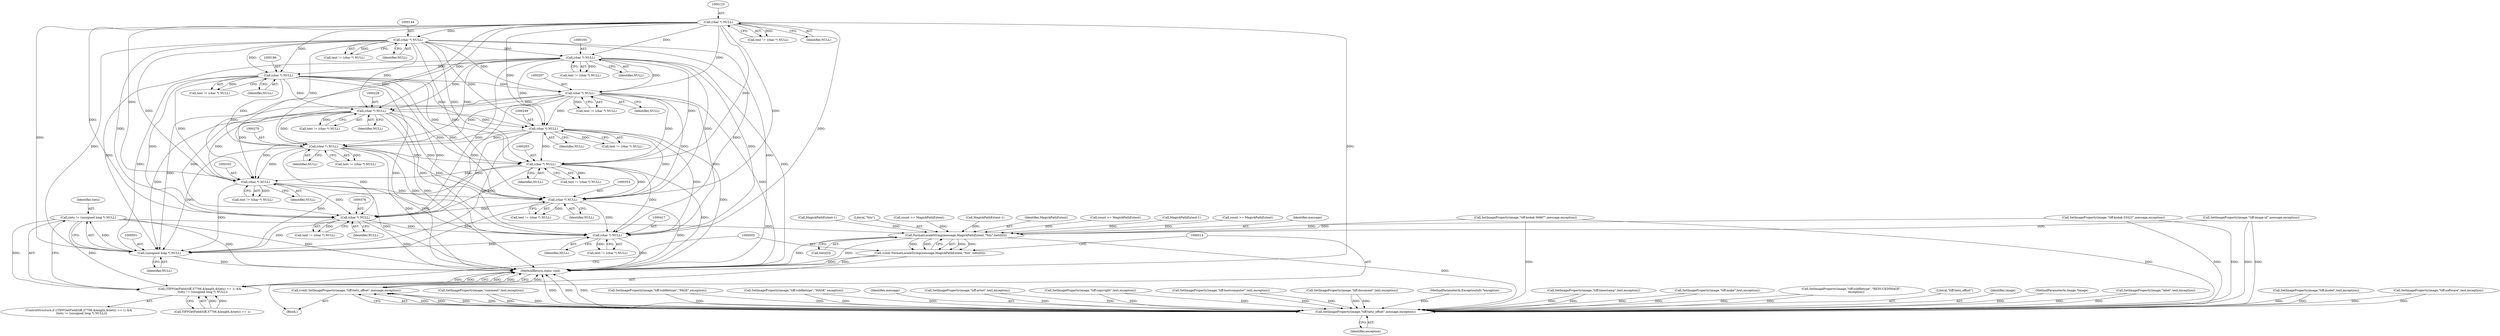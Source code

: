 digraph "0_ImageMagick_b61d35eaccc0a7ddeff8a1c3abfcd0a43ccf210b_0@pointer" {
"1000498" [label="(Call,tietz != (unsigned long *) NULL)"];
"1000500" [label="(Call,(unsigned long *) NULL)"];
"1000185" [label="(Call,(char *) NULL)"];
"1000164" [label="(Call,(char *) NULL)"];
"1000143" [label="(Call,(char *) NULL)"];
"1000122" [label="(Call,(char *) NULL)"];
"1000292" [label="(Call,(char *) NULL)"];
"1000227" [label="(Call,(char *) NULL)"];
"1000206" [label="(Call,(char *) NULL)"];
"1000248" [label="(Call,(char *) NULL)"];
"1000269" [label="(Call,(char *) NULL)"];
"1000416" [label="(Call,(char *) NULL)"];
"1000375" [label="(Call,(char *) NULL)"];
"1000331" [label="(Call,(char *) NULL)"];
"1000352" [label="(Call,(char *) NULL)"];
"1000488" [label="(Call,(TIFFGetField(tiff,37706,&length,&tietz) == 1) &&\n      (tietz != (unsigned long *) NULL))"];
"1000506" [label="(Call,FormatLocaleString(message,MagickPathExtent,\"%lu\",tietz[0]))"];
"1000504" [label="(Call,(void) FormatLocaleString(message,MagickPathExtent,\"%lu\",tietz[0]))"];
"1000515" [label="(Call,SetImageProperty(image,\"tiff:tietz_offset\",message,exception))"];
"1000513" [label="(Call,(void) SetImageProperty(image,\"tiff:tietz_offset\",message,exception))"];
"1000274" [label="(Call,SetImageProperty(image,\"tiff:model\",text,exception))"];
"1000357" [label="(Call,SetImageProperty(image,\"tiff:software\",text,exception))"];
"1000250" [label="(Identifier,NULL)"];
"1000498" [label="(Call,tietz != (unsigned long *) NULL)"];
"1000232" [label="(Call,SetImageProperty(image,\"comment\",text,exception))"];
"1000297" [label="(Call,count >= MagickPathExtent)"];
"1000229" [label="(Identifier,NULL)"];
"1000292" [label="(Call,(char *) NULL)"];
"1000143" [label="(Call,(char *) NULL)"];
"1000377" [label="(Identifier,NULL)"];
"1000439" [label="(Call,SetImageProperty(image,\"tiff:kodak-36867\",message,exception))"];
"1000504" [label="(Call,(void) FormatLocaleString(message,MagickPathExtent,\"%lu\",tietz[0]))"];
"1000398" [label="(Call,SetImageProperty(image,\"tiff:kodak-33423\",message,exception))"];
"1000426" [label="(Call,MagickPathExtent-1)"];
"1000469" [label="(Call,SetImageProperty(image,\"tiff:subfiletype\",\"PAGE\",exception))"];
"1000487" [label="(ControlStructure,if ((TIFFGetField(tiff,37706,&length,&tietz) == 1) &&\n      (tietz != (unsigned long *) NULL)))"];
"1000183" [label="(Call,text != (char *) NULL)"];
"1000508" [label="(Identifier,MagickPathExtent)"];
"1000479" [label="(Call,SetImageProperty(image,\"tiff:subfiletype\",\"MASK\",exception))"];
"1000380" [label="(Call,count >= MagickPathExtent)"];
"1000515" [label="(Call,SetImageProperty(image,\"tiff:tietz_offset\",message,exception))"];
"1000185" [label="(Call,(char *) NULL)"];
"1000166" [label="(Identifier,NULL)"];
"1000518" [label="(Identifier,message)"];
"1000373" [label="(Call,text != (char *) NULL)"];
"1000294" [label="(Identifier,NULL)"];
"1000127" [label="(Call,SetImageProperty(image,\"tiff:artist\",text,exception))"];
"1000499" [label="(Identifier,tietz)"];
"1000148" [label="(Call,SetImageProperty(image,\"tiff:copyright\",text,exception))"];
"1000211" [label="(Call,SetImageProperty(image,\"tiff:hostcomputer\",text,exception))"];
"1000418" [label="(Identifier,NULL)"];
"1000290" [label="(Call,text != (char *) NULL)"];
"1000329" [label="(Call,text != (char *) NULL)"];
"1000510" [label="(Call,tietz[0])"];
"1000350" [label="(Call,text != (char *) NULL)"];
"1000164" [label="(Call,(char *) NULL)"];
"1000503" [label="(Block,)"];
"1000385" [label="(Call,MagickPathExtent-1)"];
"1000190" [label="(Call,SetImageProperty(image,\"tiff:document\",text,exception))"];
"1000141" [label="(Call,text != (char *) NULL)"];
"1000375" [label="(Call,(char *) NULL)"];
"1000488" [label="(Call,(TIFFGetField(tiff,37706,&length,&tietz) == 1) &&\n      (tietz != (unsigned long *) NULL))"];
"1000267" [label="(Call,text != (char *) NULL)"];
"1000421" [label="(Call,count >= MagickPathExtent)"];
"1000333" [label="(Identifier,NULL)"];
"1000354" [label="(Identifier,NULL)"];
"1000507" [label="(Identifier,message)"];
"1000520" [label="(MethodReturn,static void)"];
"1000103" [label="(MethodParameterIn,ExceptionInfo *exception)"];
"1000352" [label="(Call,(char *) NULL)"];
"1000302" [label="(Call,MagickPathExtent-1)"];
"1000225" [label="(Call,text != (char *) NULL)"];
"1000187" [label="(Identifier,NULL)"];
"1000315" [label="(Call,SetImageProperty(image,\"tiff:image-id\",message,exception))"];
"1000122" [label="(Call,(char *) NULL)"];
"1000169" [label="(Call,SetImageProperty(image,\"tiff:timestamp\",text,exception))"];
"1000206" [label="(Call,(char *) NULL)"];
"1000519" [label="(Identifier,exception)"];
"1000253" [label="(Call,SetImageProperty(image,\"tiff:make\",text,exception))"];
"1000120" [label="(Call,text != (char *) NULL)"];
"1000513" [label="(Call,(void) SetImageProperty(image,\"tiff:tietz_offset\",message,exception))"];
"1000509" [label="(Literal,\"%lu\")"];
"1000124" [label="(Identifier,NULL)"];
"1000248" [label="(Call,(char *) NULL)"];
"1000246" [label="(Call,text != (char *) NULL)"];
"1000459" [label="(Call,SetImageProperty(image,\"tiff:subfiletype\",\"REDUCEDIMAGE\",\n          exception))"];
"1000269" [label="(Call,(char *) NULL)"];
"1000331" [label="(Call,(char *) NULL)"];
"1000162" [label="(Call,text != (char *) NULL)"];
"1000271" [label="(Identifier,NULL)"];
"1000416" [label="(Call,(char *) NULL)"];
"1000204" [label="(Call,text != (char *) NULL)"];
"1000500" [label="(Call,(unsigned long *) NULL)"];
"1000517" [label="(Literal,\"tiff:tietz_offset\")"];
"1000506" [label="(Call,FormatLocaleString(message,MagickPathExtent,\"%lu\",tietz[0]))"];
"1000516" [label="(Identifier,image)"];
"1000489" [label="(Call,TIFFGetField(tiff,37706,&length,&tietz) == 1)"];
"1000502" [label="(Identifier,NULL)"];
"1000102" [label="(MethodParameterIn,Image *image)"];
"1000208" [label="(Identifier,NULL)"];
"1000227" [label="(Call,(char *) NULL)"];
"1000145" [label="(Identifier,NULL)"];
"1000414" [label="(Call,text != (char *) NULL)"];
"1000336" [label="(Call,SetImageProperty(image,\"label\",text,exception))"];
"1000498" -> "1000488"  [label="AST: "];
"1000498" -> "1000500"  [label="CFG: "];
"1000499" -> "1000498"  [label="AST: "];
"1000500" -> "1000498"  [label="AST: "];
"1000488" -> "1000498"  [label="CFG: "];
"1000498" -> "1000520"  [label="DDG: "];
"1000498" -> "1000520"  [label="DDG: "];
"1000498" -> "1000488"  [label="DDG: "];
"1000498" -> "1000488"  [label="DDG: "];
"1000500" -> "1000498"  [label="DDG: "];
"1000498" -> "1000506"  [label="DDG: "];
"1000500" -> "1000502"  [label="CFG: "];
"1000501" -> "1000500"  [label="AST: "];
"1000502" -> "1000500"  [label="AST: "];
"1000500" -> "1000520"  [label="DDG: "];
"1000185" -> "1000500"  [label="DDG: "];
"1000292" -> "1000500"  [label="DDG: "];
"1000164" -> "1000500"  [label="DDG: "];
"1000227" -> "1000500"  [label="DDG: "];
"1000206" -> "1000500"  [label="DDG: "];
"1000416" -> "1000500"  [label="DDG: "];
"1000143" -> "1000500"  [label="DDG: "];
"1000269" -> "1000500"  [label="DDG: "];
"1000122" -> "1000500"  [label="DDG: "];
"1000375" -> "1000500"  [label="DDG: "];
"1000331" -> "1000500"  [label="DDG: "];
"1000352" -> "1000500"  [label="DDG: "];
"1000248" -> "1000500"  [label="DDG: "];
"1000185" -> "1000183"  [label="AST: "];
"1000185" -> "1000187"  [label="CFG: "];
"1000186" -> "1000185"  [label="AST: "];
"1000187" -> "1000185"  [label="AST: "];
"1000183" -> "1000185"  [label="CFG: "];
"1000185" -> "1000520"  [label="DDG: "];
"1000185" -> "1000183"  [label="DDG: "];
"1000164" -> "1000185"  [label="DDG: "];
"1000143" -> "1000185"  [label="DDG: "];
"1000122" -> "1000185"  [label="DDG: "];
"1000185" -> "1000206"  [label="DDG: "];
"1000185" -> "1000227"  [label="DDG: "];
"1000185" -> "1000248"  [label="DDG: "];
"1000185" -> "1000269"  [label="DDG: "];
"1000185" -> "1000292"  [label="DDG: "];
"1000185" -> "1000331"  [label="DDG: "];
"1000185" -> "1000352"  [label="DDG: "];
"1000185" -> "1000375"  [label="DDG: "];
"1000185" -> "1000416"  [label="DDG: "];
"1000164" -> "1000162"  [label="AST: "];
"1000164" -> "1000166"  [label="CFG: "];
"1000165" -> "1000164"  [label="AST: "];
"1000166" -> "1000164"  [label="AST: "];
"1000162" -> "1000164"  [label="CFG: "];
"1000164" -> "1000520"  [label="DDG: "];
"1000164" -> "1000162"  [label="DDG: "];
"1000143" -> "1000164"  [label="DDG: "];
"1000122" -> "1000164"  [label="DDG: "];
"1000164" -> "1000206"  [label="DDG: "];
"1000164" -> "1000227"  [label="DDG: "];
"1000164" -> "1000248"  [label="DDG: "];
"1000164" -> "1000269"  [label="DDG: "];
"1000164" -> "1000292"  [label="DDG: "];
"1000164" -> "1000331"  [label="DDG: "];
"1000164" -> "1000352"  [label="DDG: "];
"1000164" -> "1000375"  [label="DDG: "];
"1000164" -> "1000416"  [label="DDG: "];
"1000143" -> "1000141"  [label="AST: "];
"1000143" -> "1000145"  [label="CFG: "];
"1000144" -> "1000143"  [label="AST: "];
"1000145" -> "1000143"  [label="AST: "];
"1000141" -> "1000143"  [label="CFG: "];
"1000143" -> "1000520"  [label="DDG: "];
"1000143" -> "1000141"  [label="DDG: "];
"1000122" -> "1000143"  [label="DDG: "];
"1000143" -> "1000206"  [label="DDG: "];
"1000143" -> "1000227"  [label="DDG: "];
"1000143" -> "1000248"  [label="DDG: "];
"1000143" -> "1000269"  [label="DDG: "];
"1000143" -> "1000292"  [label="DDG: "];
"1000143" -> "1000331"  [label="DDG: "];
"1000143" -> "1000352"  [label="DDG: "];
"1000143" -> "1000375"  [label="DDG: "];
"1000143" -> "1000416"  [label="DDG: "];
"1000122" -> "1000120"  [label="AST: "];
"1000122" -> "1000124"  [label="CFG: "];
"1000123" -> "1000122"  [label="AST: "];
"1000124" -> "1000122"  [label="AST: "];
"1000120" -> "1000122"  [label="CFG: "];
"1000122" -> "1000520"  [label="DDG: "];
"1000122" -> "1000120"  [label="DDG: "];
"1000122" -> "1000206"  [label="DDG: "];
"1000122" -> "1000227"  [label="DDG: "];
"1000122" -> "1000248"  [label="DDG: "];
"1000122" -> "1000269"  [label="DDG: "];
"1000122" -> "1000292"  [label="DDG: "];
"1000122" -> "1000331"  [label="DDG: "];
"1000122" -> "1000352"  [label="DDG: "];
"1000122" -> "1000375"  [label="DDG: "];
"1000122" -> "1000416"  [label="DDG: "];
"1000292" -> "1000290"  [label="AST: "];
"1000292" -> "1000294"  [label="CFG: "];
"1000293" -> "1000292"  [label="AST: "];
"1000294" -> "1000292"  [label="AST: "];
"1000290" -> "1000292"  [label="CFG: "];
"1000292" -> "1000520"  [label="DDG: "];
"1000292" -> "1000290"  [label="DDG: "];
"1000227" -> "1000292"  [label="DDG: "];
"1000206" -> "1000292"  [label="DDG: "];
"1000248" -> "1000292"  [label="DDG: "];
"1000269" -> "1000292"  [label="DDG: "];
"1000292" -> "1000331"  [label="DDG: "];
"1000292" -> "1000352"  [label="DDG: "];
"1000292" -> "1000375"  [label="DDG: "];
"1000292" -> "1000416"  [label="DDG: "];
"1000227" -> "1000225"  [label="AST: "];
"1000227" -> "1000229"  [label="CFG: "];
"1000228" -> "1000227"  [label="AST: "];
"1000229" -> "1000227"  [label="AST: "];
"1000225" -> "1000227"  [label="CFG: "];
"1000227" -> "1000520"  [label="DDG: "];
"1000227" -> "1000225"  [label="DDG: "];
"1000206" -> "1000227"  [label="DDG: "];
"1000227" -> "1000248"  [label="DDG: "];
"1000227" -> "1000269"  [label="DDG: "];
"1000227" -> "1000331"  [label="DDG: "];
"1000227" -> "1000352"  [label="DDG: "];
"1000227" -> "1000375"  [label="DDG: "];
"1000227" -> "1000416"  [label="DDG: "];
"1000206" -> "1000204"  [label="AST: "];
"1000206" -> "1000208"  [label="CFG: "];
"1000207" -> "1000206"  [label="AST: "];
"1000208" -> "1000206"  [label="AST: "];
"1000204" -> "1000206"  [label="CFG: "];
"1000206" -> "1000520"  [label="DDG: "];
"1000206" -> "1000204"  [label="DDG: "];
"1000206" -> "1000248"  [label="DDG: "];
"1000206" -> "1000269"  [label="DDG: "];
"1000206" -> "1000331"  [label="DDG: "];
"1000206" -> "1000352"  [label="DDG: "];
"1000206" -> "1000375"  [label="DDG: "];
"1000206" -> "1000416"  [label="DDG: "];
"1000248" -> "1000246"  [label="AST: "];
"1000248" -> "1000250"  [label="CFG: "];
"1000249" -> "1000248"  [label="AST: "];
"1000250" -> "1000248"  [label="AST: "];
"1000246" -> "1000248"  [label="CFG: "];
"1000248" -> "1000520"  [label="DDG: "];
"1000248" -> "1000246"  [label="DDG: "];
"1000248" -> "1000269"  [label="DDG: "];
"1000248" -> "1000331"  [label="DDG: "];
"1000248" -> "1000352"  [label="DDG: "];
"1000248" -> "1000375"  [label="DDG: "];
"1000248" -> "1000416"  [label="DDG: "];
"1000269" -> "1000267"  [label="AST: "];
"1000269" -> "1000271"  [label="CFG: "];
"1000270" -> "1000269"  [label="AST: "];
"1000271" -> "1000269"  [label="AST: "];
"1000267" -> "1000269"  [label="CFG: "];
"1000269" -> "1000520"  [label="DDG: "];
"1000269" -> "1000267"  [label="DDG: "];
"1000269" -> "1000331"  [label="DDG: "];
"1000269" -> "1000352"  [label="DDG: "];
"1000269" -> "1000375"  [label="DDG: "];
"1000269" -> "1000416"  [label="DDG: "];
"1000416" -> "1000414"  [label="AST: "];
"1000416" -> "1000418"  [label="CFG: "];
"1000417" -> "1000416"  [label="AST: "];
"1000418" -> "1000416"  [label="AST: "];
"1000414" -> "1000416"  [label="CFG: "];
"1000416" -> "1000520"  [label="DDG: "];
"1000416" -> "1000414"  [label="DDG: "];
"1000375" -> "1000416"  [label="DDG: "];
"1000331" -> "1000416"  [label="DDG: "];
"1000352" -> "1000416"  [label="DDG: "];
"1000375" -> "1000373"  [label="AST: "];
"1000375" -> "1000377"  [label="CFG: "];
"1000376" -> "1000375"  [label="AST: "];
"1000377" -> "1000375"  [label="AST: "];
"1000373" -> "1000375"  [label="CFG: "];
"1000375" -> "1000520"  [label="DDG: "];
"1000375" -> "1000373"  [label="DDG: "];
"1000331" -> "1000375"  [label="DDG: "];
"1000352" -> "1000375"  [label="DDG: "];
"1000331" -> "1000329"  [label="AST: "];
"1000331" -> "1000333"  [label="CFG: "];
"1000332" -> "1000331"  [label="AST: "];
"1000333" -> "1000331"  [label="AST: "];
"1000329" -> "1000331"  [label="CFG: "];
"1000331" -> "1000520"  [label="DDG: "];
"1000331" -> "1000329"  [label="DDG: "];
"1000331" -> "1000352"  [label="DDG: "];
"1000352" -> "1000350"  [label="AST: "];
"1000352" -> "1000354"  [label="CFG: "];
"1000353" -> "1000352"  [label="AST: "];
"1000354" -> "1000352"  [label="AST: "];
"1000350" -> "1000352"  [label="CFG: "];
"1000352" -> "1000520"  [label="DDG: "];
"1000352" -> "1000350"  [label="DDG: "];
"1000488" -> "1000487"  [label="AST: "];
"1000488" -> "1000489"  [label="CFG: "];
"1000489" -> "1000488"  [label="AST: "];
"1000505" -> "1000488"  [label="CFG: "];
"1000520" -> "1000488"  [label="CFG: "];
"1000488" -> "1000520"  [label="DDG: "];
"1000488" -> "1000520"  [label="DDG: "];
"1000488" -> "1000520"  [label="DDG: "];
"1000489" -> "1000488"  [label="DDG: "];
"1000489" -> "1000488"  [label="DDG: "];
"1000506" -> "1000504"  [label="AST: "];
"1000506" -> "1000510"  [label="CFG: "];
"1000507" -> "1000506"  [label="AST: "];
"1000508" -> "1000506"  [label="AST: "];
"1000509" -> "1000506"  [label="AST: "];
"1000510" -> "1000506"  [label="AST: "];
"1000504" -> "1000506"  [label="CFG: "];
"1000506" -> "1000520"  [label="DDG: "];
"1000506" -> "1000520"  [label="DDG: "];
"1000506" -> "1000504"  [label="DDG: "];
"1000506" -> "1000504"  [label="DDG: "];
"1000506" -> "1000504"  [label="DDG: "];
"1000506" -> "1000504"  [label="DDG: "];
"1000439" -> "1000506"  [label="DDG: "];
"1000315" -> "1000506"  [label="DDG: "];
"1000398" -> "1000506"  [label="DDG: "];
"1000426" -> "1000506"  [label="DDG: "];
"1000302" -> "1000506"  [label="DDG: "];
"1000297" -> "1000506"  [label="DDG: "];
"1000421" -> "1000506"  [label="DDG: "];
"1000380" -> "1000506"  [label="DDG: "];
"1000385" -> "1000506"  [label="DDG: "];
"1000506" -> "1000515"  [label="DDG: "];
"1000504" -> "1000503"  [label="AST: "];
"1000505" -> "1000504"  [label="AST: "];
"1000514" -> "1000504"  [label="CFG: "];
"1000504" -> "1000520"  [label="DDG: "];
"1000504" -> "1000520"  [label="DDG: "];
"1000515" -> "1000513"  [label="AST: "];
"1000515" -> "1000519"  [label="CFG: "];
"1000516" -> "1000515"  [label="AST: "];
"1000517" -> "1000515"  [label="AST: "];
"1000518" -> "1000515"  [label="AST: "];
"1000519" -> "1000515"  [label="AST: "];
"1000513" -> "1000515"  [label="CFG: "];
"1000515" -> "1000520"  [label="DDG: "];
"1000515" -> "1000520"  [label="DDG: "];
"1000515" -> "1000520"  [label="DDG: "];
"1000515" -> "1000513"  [label="DDG: "];
"1000515" -> "1000513"  [label="DDG: "];
"1000515" -> "1000513"  [label="DDG: "];
"1000515" -> "1000513"  [label="DDG: "];
"1000459" -> "1000515"  [label="DDG: "];
"1000459" -> "1000515"  [label="DDG: "];
"1000439" -> "1000515"  [label="DDG: "];
"1000439" -> "1000515"  [label="DDG: "];
"1000315" -> "1000515"  [label="DDG: "];
"1000315" -> "1000515"  [label="DDG: "];
"1000253" -> "1000515"  [label="DDG: "];
"1000253" -> "1000515"  [label="DDG: "];
"1000190" -> "1000515"  [label="DDG: "];
"1000190" -> "1000515"  [label="DDG: "];
"1000148" -> "1000515"  [label="DDG: "];
"1000148" -> "1000515"  [label="DDG: "];
"1000211" -> "1000515"  [label="DDG: "];
"1000211" -> "1000515"  [label="DDG: "];
"1000169" -> "1000515"  [label="DDG: "];
"1000169" -> "1000515"  [label="DDG: "];
"1000127" -> "1000515"  [label="DDG: "];
"1000127" -> "1000515"  [label="DDG: "];
"1000469" -> "1000515"  [label="DDG: "];
"1000469" -> "1000515"  [label="DDG: "];
"1000336" -> "1000515"  [label="DDG: "];
"1000336" -> "1000515"  [label="DDG: "];
"1000398" -> "1000515"  [label="DDG: "];
"1000398" -> "1000515"  [label="DDG: "];
"1000274" -> "1000515"  [label="DDG: "];
"1000274" -> "1000515"  [label="DDG: "];
"1000232" -> "1000515"  [label="DDG: "];
"1000232" -> "1000515"  [label="DDG: "];
"1000357" -> "1000515"  [label="DDG: "];
"1000357" -> "1000515"  [label="DDG: "];
"1000479" -> "1000515"  [label="DDG: "];
"1000479" -> "1000515"  [label="DDG: "];
"1000102" -> "1000515"  [label="DDG: "];
"1000103" -> "1000515"  [label="DDG: "];
"1000513" -> "1000503"  [label="AST: "];
"1000514" -> "1000513"  [label="AST: "];
"1000520" -> "1000513"  [label="CFG: "];
"1000513" -> "1000520"  [label="DDG: "];
"1000513" -> "1000520"  [label="DDG: "];
}
